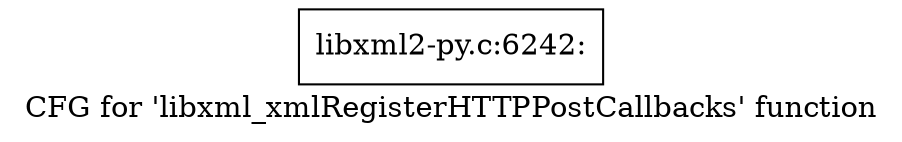 digraph "CFG for 'libxml_xmlRegisterHTTPPostCallbacks' function" {
	label="CFG for 'libxml_xmlRegisterHTTPPostCallbacks' function";

	Node0x41f1ee0 [shape=record,label="{libxml2-py.c:6242:}"];
}
